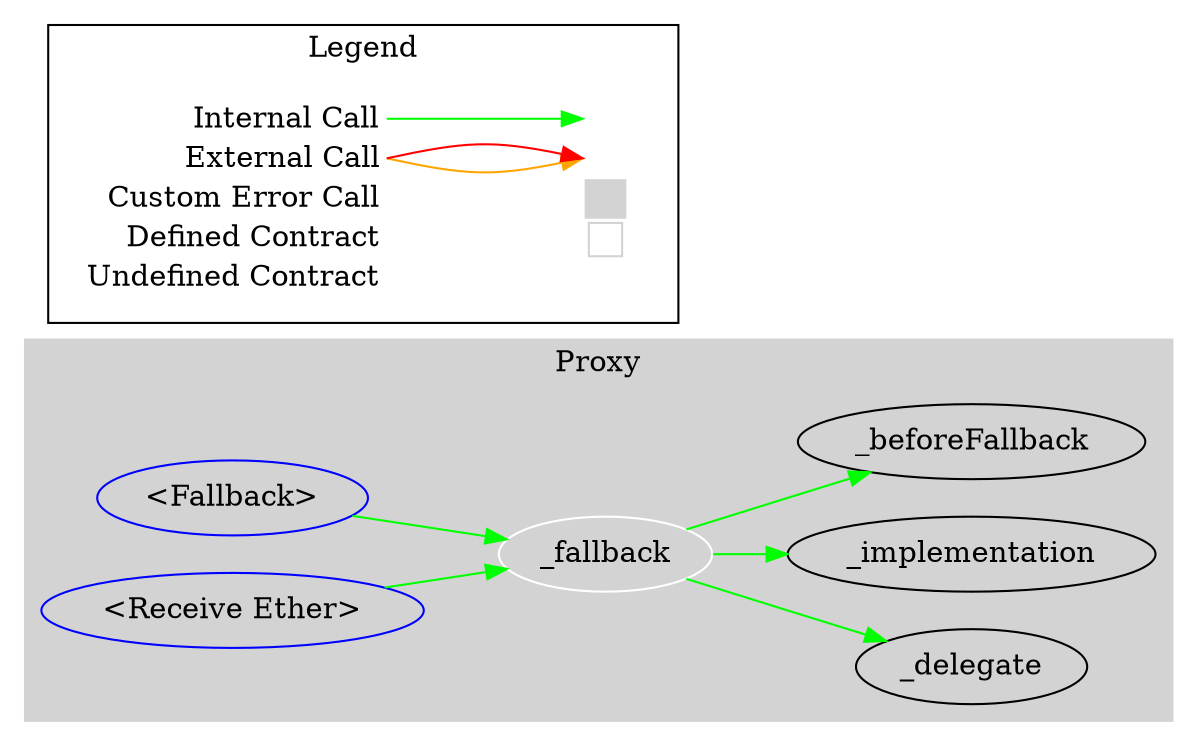 digraph G {
  graph [ ratio = "auto", page = "100", compound =true ];
subgraph "clusterProxy" {
  graph [ label = "Proxy", color = "lightgray", style = "filled", bgcolor = "lightgray" ];
  "Proxy._delegate" [ label = "_delegate" ];
  "Proxy._implementation" [ label = "_implementation" ];
  "Proxy._fallback" [ label = "_fallback", color = "white" ];
  "Proxy.<Fallback>" [ label = "<Fallback>", color = "blue" ];
  "Proxy.<Receive Ether>" [ label = "<Receive Ether>", color = "blue" ];
  "Proxy._beforeFallback" [ label = "_beforeFallback" ];
}

  "Proxy._fallback";
  "Proxy._beforeFallback";
  "Proxy._delegate";
  "Proxy._implementation";
  "Proxy.<Fallback>";
  "Proxy.<Receive Ether>";
  "Proxy._fallback" -> "Proxy._beforeFallback" [ color = "green" ];
  "Proxy._fallback" -> "Proxy._delegate" [ color = "green" ];
  "Proxy._fallback" -> "Proxy._implementation" [ color = "green" ];
  "Proxy.<Fallback>" -> "Proxy._fallback" [ color = "green" ];
  "Proxy.<Receive Ether>" -> "Proxy._fallback" [ color = "green" ];


rankdir=LR
node [shape=plaintext]
subgraph cluster_01 { 
label = "Legend";
key [label=<<table border="0" cellpadding="2" cellspacing="0" cellborder="0">
  <tr><td align="right" port="i1">Internal Call</td></tr>
  <tr><td align="right" port="i2">External Call</td></tr>
  <tr><td align="right" port="i2">Custom Error Call</td></tr>
  <tr><td align="right" port="i3">Defined Contract</td></tr>
  <tr><td align="right" port="i4">Undefined Contract</td></tr>
  </table>>]
key2 [label=<<table border="0" cellpadding="2" cellspacing="0" cellborder="0">
  <tr><td port="i1">&nbsp;&nbsp;&nbsp;</td></tr>
  <tr><td port="i2">&nbsp;&nbsp;&nbsp;</td></tr>
  <tr><td port="i3" bgcolor="lightgray">&nbsp;&nbsp;&nbsp;</td></tr>
  <tr><td port="i4">
    <table border="1" cellborder="0" cellspacing="0" cellpadding="7" color="lightgray">
      <tr>
       <td></td>
      </tr>
     </table>
  </td></tr>
  </table>>]
key:i1:e -> key2:i1:w [color="green"]
key:i2:e -> key2:i2:w [color="orange"]
key:i2:e -> key2:i2:w [color="red"]
}
}

